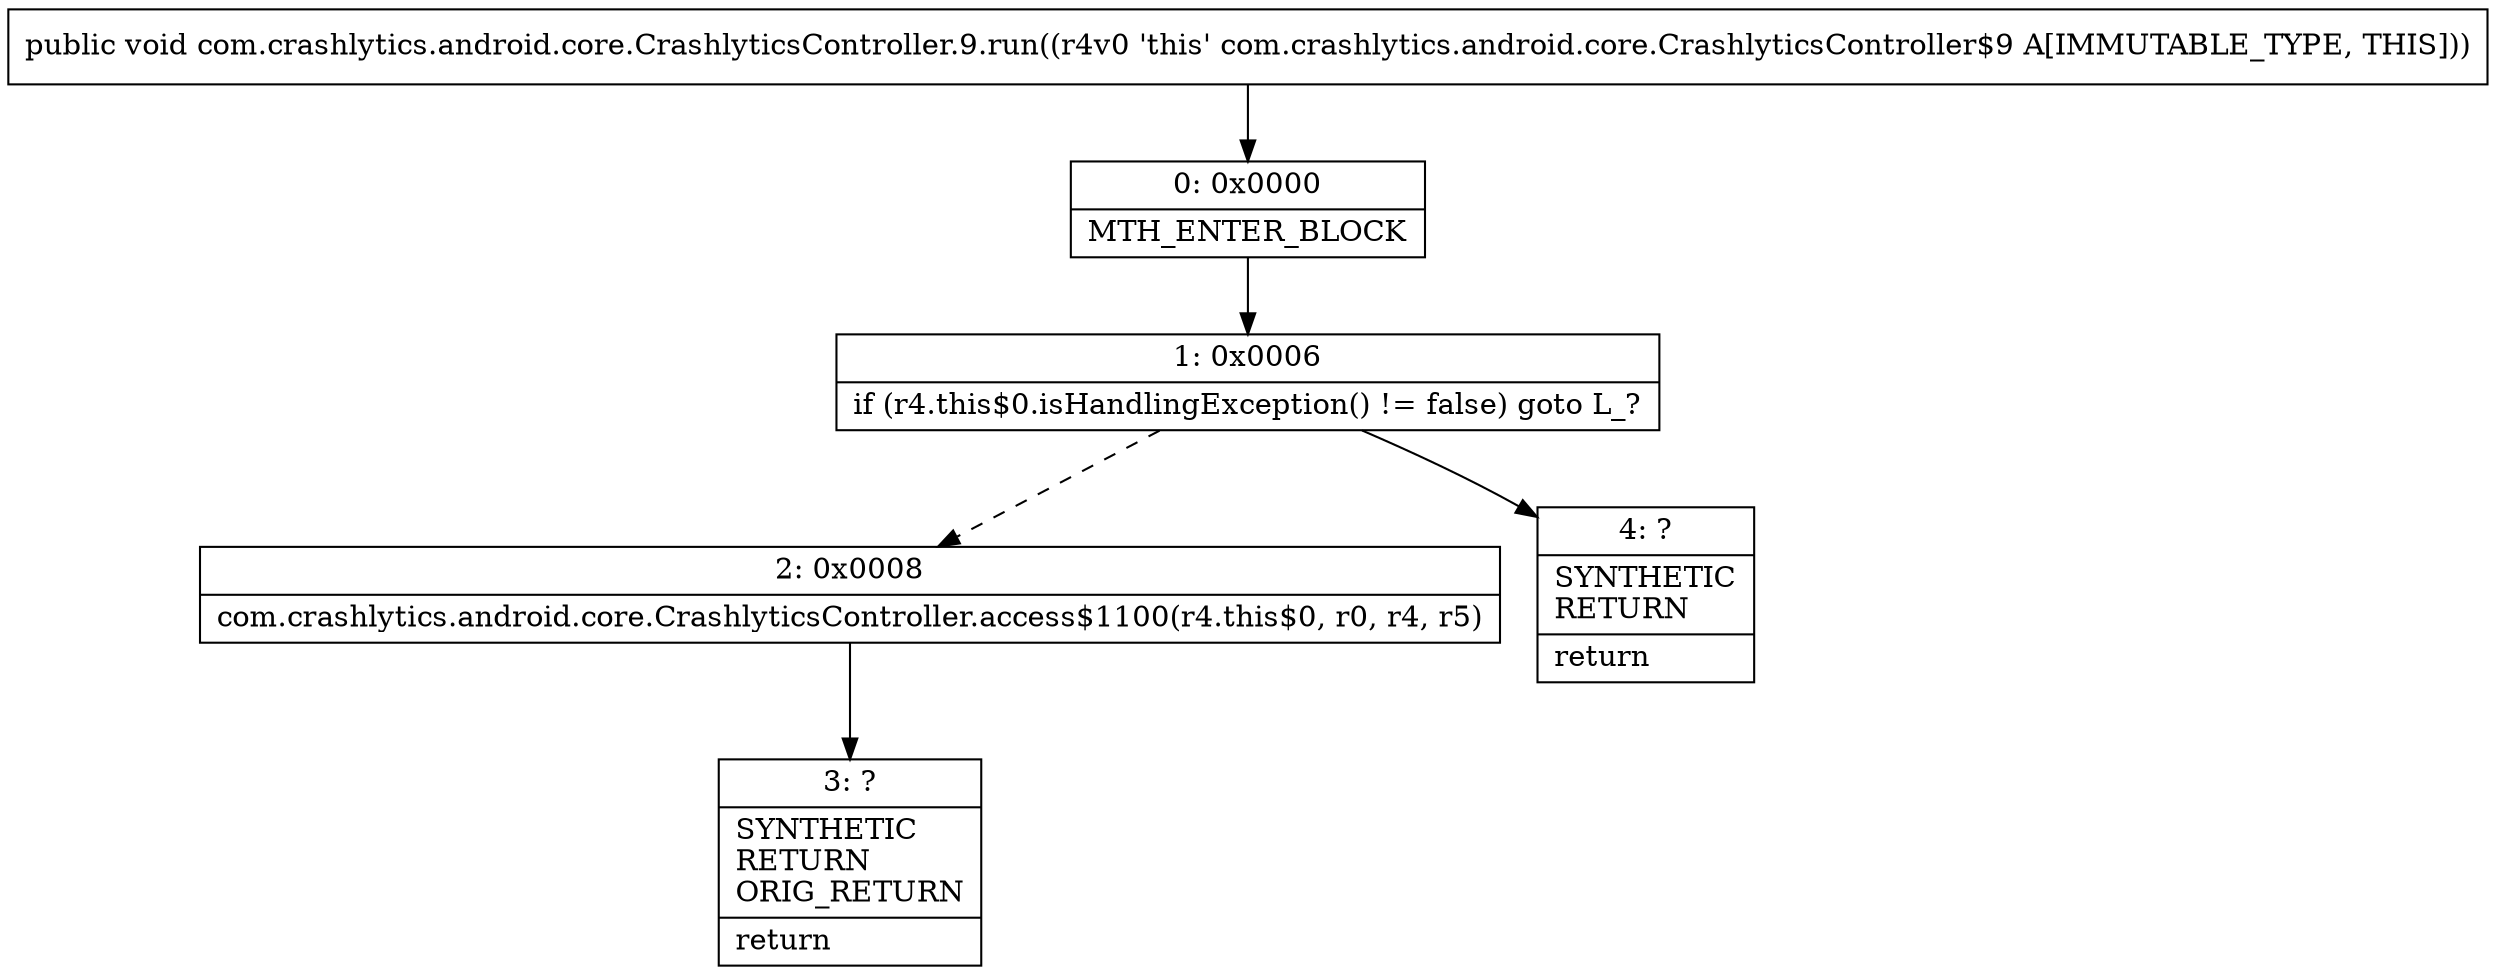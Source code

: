 digraph "CFG forcom.crashlytics.android.core.CrashlyticsController.9.run()V" {
Node_0 [shape=record,label="{0\:\ 0x0000|MTH_ENTER_BLOCK\l}"];
Node_1 [shape=record,label="{1\:\ 0x0006|if (r4.this$0.isHandlingException() != false) goto L_?\l}"];
Node_2 [shape=record,label="{2\:\ 0x0008|com.crashlytics.android.core.CrashlyticsController.access$1100(r4.this$0, r0, r4, r5)\l}"];
Node_3 [shape=record,label="{3\:\ ?|SYNTHETIC\lRETURN\lORIG_RETURN\l|return\l}"];
Node_4 [shape=record,label="{4\:\ ?|SYNTHETIC\lRETURN\l|return\l}"];
MethodNode[shape=record,label="{public void com.crashlytics.android.core.CrashlyticsController.9.run((r4v0 'this' com.crashlytics.android.core.CrashlyticsController$9 A[IMMUTABLE_TYPE, THIS])) }"];
MethodNode -> Node_0;
Node_0 -> Node_1;
Node_1 -> Node_2[style=dashed];
Node_1 -> Node_4;
Node_2 -> Node_3;
}

